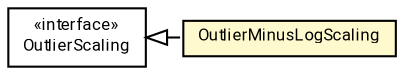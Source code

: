 #!/usr/local/bin/dot
#
# Class diagram 
# Generated by UMLGraph version R5_7_2-60-g0e99a6 (http://www.spinellis.gr/umlgraph/)
#

digraph G {
	graph [fontnames="svg"]
	edge [fontname="Roboto",fontsize=7,labelfontname="Roboto",labelfontsize=7,color="black"];
	node [fontname="Roboto",fontcolor="black",fontsize=8,shape=plaintext,margin=0,width=0,height=0];
	nodesep=0.15;
	ranksep=0.25;
	rankdir=LR;
	// de.lmu.ifi.dbs.elki.utilities.scaling.outlier.OutlierScaling
	c7771598 [label=<<table title="de.lmu.ifi.dbs.elki.utilities.scaling.outlier.OutlierScaling" border="0" cellborder="1" cellspacing="0" cellpadding="2" href="OutlierScaling.html" target="_parent">
		<tr><td><table border="0" cellspacing="0" cellpadding="1">
		<tr><td align="center" balign="center"> &#171;interface&#187; </td></tr>
		<tr><td align="center" balign="center"> <font face="Roboto">OutlierScaling</font> </td></tr>
		</table></td></tr>
		</table>>, URL="OutlierScaling.html"];
	// de.lmu.ifi.dbs.elki.utilities.scaling.outlier.OutlierMinusLogScaling
	c7771616 [label=<<table title="de.lmu.ifi.dbs.elki.utilities.scaling.outlier.OutlierMinusLogScaling" border="0" cellborder="1" cellspacing="0" cellpadding="2" bgcolor="lemonChiffon" href="OutlierMinusLogScaling.html" target="_parent">
		<tr><td><table border="0" cellspacing="0" cellpadding="1">
		<tr><td align="center" balign="center"> <font face="Roboto">OutlierMinusLogScaling</font> </td></tr>
		</table></td></tr>
		</table>>, URL="OutlierMinusLogScaling.html"];
	// de.lmu.ifi.dbs.elki.utilities.scaling.outlier.OutlierMinusLogScaling implements de.lmu.ifi.dbs.elki.utilities.scaling.outlier.OutlierScaling
	c7771598 -> c7771616 [arrowtail=empty,style=dashed,dir=back,weight=9];
}

